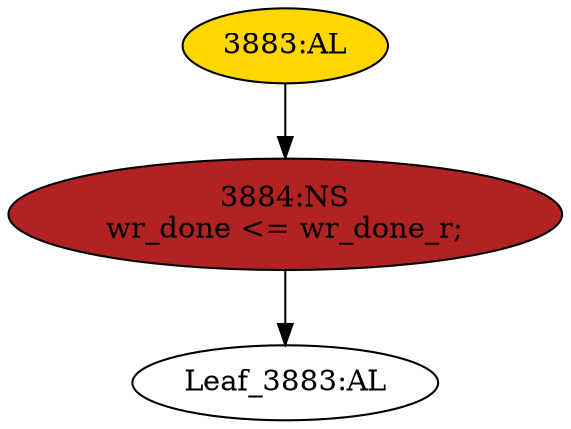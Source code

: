 strict digraph "" {
	node [label="\N"];
	"3883:AL"	 [ast="<pyverilog.vparser.ast.Always object at 0x7f13b5568a10>",
		clk_sens=True,
		fillcolor=gold,
		label="3883:AL",
		sens="['clk']",
		statements="[]",
		style=filled,
		typ=Always,
		use_var="['wr_done_r']"];
	"3884:NS"	 [ast="<pyverilog.vparser.ast.NonblockingSubstitution object at 0x7f13b5568b10>",
		fillcolor=firebrick,
		label="3884:NS
wr_done <= wr_done_r;",
		statements="[<pyverilog.vparser.ast.NonblockingSubstitution object at 0x7f13b5568b10>]",
		style=filled,
		typ=NonblockingSubstitution];
	"3883:AL" -> "3884:NS"	 [cond="[]",
		lineno=None];
	"Leaf_3883:AL"	 [def_var="['wr_done']",
		label="Leaf_3883:AL"];
	"3884:NS" -> "Leaf_3883:AL"	 [cond="[]",
		lineno=None];
}
